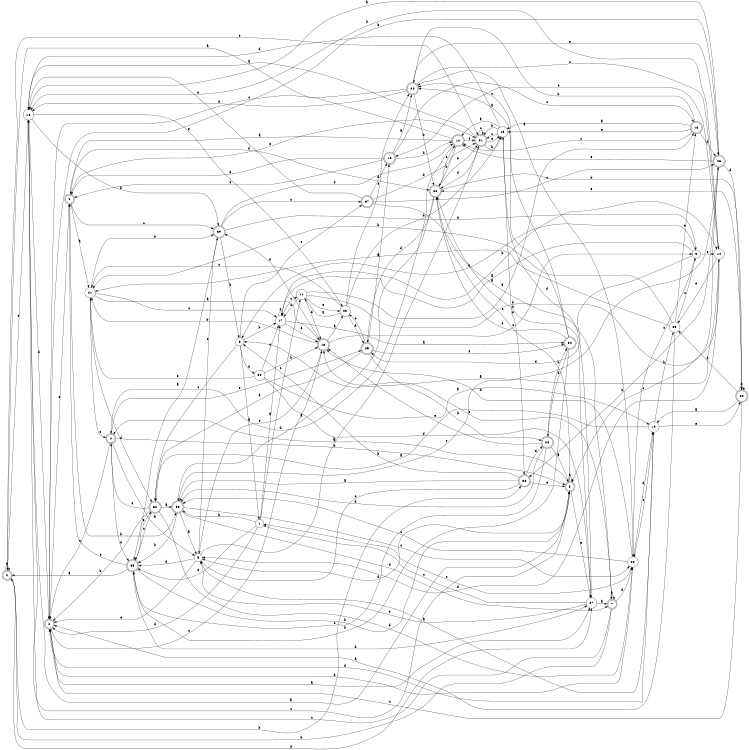 digraph n32_10 {
__start0 [label="" shape="none"];

rankdir=LR;
size="8,5";

s0 [style="rounded,filled", color="black", fillcolor="white" shape="doublecircle", label="0"];
s1 [style="filled", color="black", fillcolor="white" shape="circle", label="1"];
s2 [style="rounded,filled", color="black", fillcolor="white" shape="doublecircle", label="2"];
s3 [style="rounded,filled", color="black", fillcolor="white" shape="doublecircle", label="3"];
s4 [style="rounded,filled", color="black", fillcolor="white" shape="doublecircle", label="4"];
s5 [style="filled", color="black", fillcolor="white" shape="circle", label="5"];
s6 [style="rounded,filled", color="black", fillcolor="white" shape="doublecircle", label="6"];
s7 [style="rounded,filled", color="black", fillcolor="white" shape="doublecircle", label="7"];
s8 [style="filled", color="black", fillcolor="white" shape="circle", label="8"];
s9 [style="filled", color="black", fillcolor="white" shape="circle", label="9"];
s10 [style="rounded,filled", color="black", fillcolor="white" shape="doublecircle", label="10"];
s11 [style="filled", color="black", fillcolor="white" shape="circle", label="11"];
s12 [style="rounded,filled", color="black", fillcolor="white" shape="doublecircle", label="12"];
s13 [style="rounded,filled", color="black", fillcolor="white" shape="doublecircle", label="13"];
s14 [style="filled", color="black", fillcolor="white" shape="circle", label="14"];
s15 [style="filled", color="black", fillcolor="white" shape="circle", label="15"];
s16 [style="filled", color="black", fillcolor="white" shape="circle", label="16"];
s17 [style="filled", color="black", fillcolor="white" shape="circle", label="17"];
s18 [style="rounded,filled", color="black", fillcolor="white" shape="doublecircle", label="18"];
s19 [style="filled", color="black", fillcolor="white" shape="circle", label="19"];
s20 [style="filled", color="black", fillcolor="white" shape="circle", label="20"];
s21 [style="filled", color="black", fillcolor="white" shape="circle", label="21"];
s22 [style="rounded,filled", color="black", fillcolor="white" shape="doublecircle", label="22"];
s23 [style="filled", color="black", fillcolor="white" shape="circle", label="23"];
s24 [style="rounded,filled", color="black", fillcolor="white" shape="doublecircle", label="24"];
s25 [style="rounded,filled", color="black", fillcolor="white" shape="doublecircle", label="25"];
s26 [style="rounded,filled", color="black", fillcolor="white" shape="doublecircle", label="26"];
s27 [style="filled", color="black", fillcolor="white" shape="circle", label="27"];
s28 [style="rounded,filled", color="black", fillcolor="white" shape="doublecircle", label="28"];
s29 [style="rounded,filled", color="black", fillcolor="white" shape="doublecircle", label="29"];
s30 [style="rounded,filled", color="black", fillcolor="white" shape="doublecircle", label="30"];
s31 [style="rounded,filled", color="black", fillcolor="white" shape="doublecircle", label="31"];
s32 [style="rounded,filled", color="black", fillcolor="white" shape="doublecircle", label="32"];
s33 [style="filled", color="black", fillcolor="white" shape="circle", label="33"];
s34 [style="filled", color="black", fillcolor="white" shape="circle", label="34"];
s35 [style="rounded,filled", color="black", fillcolor="white" shape="doublecircle", label="35"];
s36 [style="rounded,filled", color="black", fillcolor="white" shape="doublecircle", label="36"];
s37 [style="rounded,filled", color="black", fillcolor="white" shape="doublecircle", label="37"];
s38 [style="rounded,filled", color="black", fillcolor="white" shape="doublecircle", label="38"];
s39 [style="rounded,filled", color="black", fillcolor="white" shape="doublecircle", label="39"];
s0 -> s0 [label="a"];
s0 -> s36 [label="b"];
s0 -> s16 [label="c"];
s0 -> s27 [label="d"];
s0 -> s31 [label="e"];
s1 -> s17 [label="a"];
s1 -> s38 [label="b"];
s1 -> s11 [label="c"];
s1 -> s2 [label="d"];
s1 -> s35 [label="e"];
s2 -> s27 [label="a"];
s2 -> s26 [label="b"];
s2 -> s13 [label="c"];
s2 -> s20 [label="d"];
s2 -> s6 [label="e"];
s3 -> s3 [label="a"];
s3 -> s4 [label="b"];
s3 -> s28 [label="c"];
s3 -> s5 [label="d"];
s3 -> s27 [label="e"];
s4 -> s5 [label="a"];
s4 -> s3 [label="b"];
s4 -> s2 [label="c"];
s4 -> s35 [label="d"];
s4 -> s25 [label="e"];
s5 -> s19 [label="a"];
s5 -> s31 [label="b"];
s5 -> s39 [label="c"];
s5 -> s35 [label="d"];
s5 -> s2 [label="e"];
s6 -> s21 [label="a"];
s6 -> s38 [label="b"];
s6 -> s39 [label="c"];
s6 -> s28 [label="d"];
s6 -> s31 [label="e"];
s7 -> s7 [label="a"];
s7 -> s0 [label="b"];
s7 -> s16 [label="c"];
s7 -> s20 [label="d"];
s7 -> s13 [label="e"];
s8 -> s1 [label="a"];
s8 -> s17 [label="b"];
s8 -> s30 [label="c"];
s8 -> s34 [label="d"];
s8 -> s37 [label="e"];
s9 -> s17 [label="a"];
s9 -> s8 [label="b"];
s9 -> s20 [label="c"];
s9 -> s25 [label="d"];
s9 -> s14 [label="e"];
s10 -> s24 [label="a"];
s10 -> s12 [label="b"];
s10 -> s18 [label="c"];
s10 -> s6 [label="d"];
s10 -> s6 [label="e"];
s11 -> s18 [label="a"];
s11 -> s14 [label="b"];
s11 -> s17 [label="c"];
s11 -> s13 [label="d"];
s11 -> s23 [label="e"];
s12 -> s6 [label="a"];
s12 -> s28 [label="b"];
s12 -> s2 [label="c"];
s12 -> s4 [label="d"];
s12 -> s31 [label="e"];
s13 -> s23 [label="a"];
s13 -> s21 [label="b"];
s13 -> s9 [label="c"];
s13 -> s39 [label="d"];
s13 -> s5 [label="e"];
s14 -> s8 [label="a"];
s14 -> s16 [label="b"];
s14 -> s10 [label="c"];
s14 -> s5 [label="d"];
s14 -> s33 [label="e"];
s15 -> s12 [label="a"];
s15 -> s31 [label="b"];
s15 -> s31 [label="c"];
s15 -> s16 [label="d"];
s15 -> s36 [label="e"];
s16 -> s3 [label="a"];
s16 -> s39 [label="b"];
s16 -> s3 [label="c"];
s16 -> s2 [label="d"];
s16 -> s23 [label="e"];
s17 -> s32 [label="a"];
s17 -> s14 [label="b"];
s17 -> s11 [label="c"];
s17 -> s17 [label="d"];
s17 -> s13 [label="e"];
s18 -> s15 [label="a"];
s18 -> s24 [label="b"];
s18 -> s12 [label="c"];
s18 -> s26 [label="d"];
s18 -> s15 [label="e"];
s19 -> s30 [label="a"];
s19 -> s33 [label="b"];
s19 -> s20 [label="c"];
s19 -> s2 [label="d"];
s19 -> s29 [label="e"];
s20 -> s24 [label="a"];
s20 -> s13 [label="b"];
s20 -> s38 [label="c"];
s20 -> s19 [label="d"];
s20 -> s1 [label="e"];
s21 -> s13 [label="a"];
s21 -> s39 [label="b"];
s21 -> s17 [label="c"];
s21 -> s30 [label="d"];
s21 -> s4 [label="e"];
s22 -> s3 [label="a"];
s22 -> s32 [label="b"];
s22 -> s35 [label="c"];
s22 -> s38 [label="d"];
s22 -> s13 [label="e"];
s23 -> s11 [label="a"];
s23 -> s15 [label="b"];
s23 -> s21 [label="c"];
s23 -> s25 [label="d"];
s23 -> s24 [label="e"];
s24 -> s0 [label="a"];
s24 -> s28 [label="b"];
s24 -> s14 [label="c"];
s24 -> s16 [label="d"];
s24 -> s26 [label="e"];
s25 -> s10 [label="a"];
s25 -> s22 [label="b"];
s25 -> s23 [label="c"];
s25 -> s30 [label="d"];
s25 -> s32 [label="e"];
s26 -> s16 [label="a"];
s26 -> s36 [label="b"];
s26 -> s3 [label="c"];
s26 -> s29 [label="d"];
s26 -> s12 [label="e"];
s27 -> s7 [label="a"];
s27 -> s28 [label="b"];
s27 -> s1 [label="c"];
s27 -> s15 [label="d"];
s27 -> s5 [label="e"];
s28 -> s38 [label="a"];
s28 -> s29 [label="b"];
s28 -> s12 [label="c"];
s28 -> s25 [label="d"];
s28 -> s31 [label="e"];
s29 -> s19 [label="a"];
s29 -> s29 [label="b"];
s29 -> s2 [label="c"];
s29 -> s33 [label="d"];
s29 -> s28 [label="e"];
s30 -> s38 [label="a"];
s30 -> s2 [label="b"];
s30 -> s35 [label="c"];
s30 -> s20 [label="d"];
s30 -> s4 [label="e"];
s31 -> s16 [label="a"];
s31 -> s15 [label="b"];
s31 -> s31 [label="c"];
s31 -> s28 [label="d"];
s31 -> s15 [label="e"];
s32 -> s24 [label="a"];
s32 -> s35 [label="b"];
s32 -> s24 [label="c"];
s32 -> s22 [label="d"];
s32 -> s28 [label="e"];
s33 -> s2 [label="a"];
s33 -> s21 [label="b"];
s33 -> s9 [label="c"];
s33 -> s21 [label="d"];
s33 -> s18 [label="e"];
s34 -> s19 [label="a"];
s34 -> s13 [label="b"];
s34 -> s17 [label="c"];
s34 -> s27 [label="d"];
s34 -> s21 [label="e"];
s35 -> s0 [label="a"];
s35 -> s3 [label="b"];
s35 -> s6 [label="c"];
s35 -> s27 [label="d"];
s35 -> s30 [label="e"];
s36 -> s38 [label="a"];
s36 -> s8 [label="b"];
s36 -> s5 [label="c"];
s36 -> s22 [label="d"];
s36 -> s3 [label="e"];
s37 -> s7 [label="a"];
s37 -> s31 [label="b"];
s37 -> s26 [label="c"];
s37 -> s10 [label="d"];
s37 -> s16 [label="e"];
s38 -> s5 [label="a"];
s38 -> s35 [label="b"];
s38 -> s20 [label="c"];
s38 -> s7 [label="d"];
s38 -> s26 [label="e"];
s39 -> s35 [label="a"];
s39 -> s8 [label="b"];
s39 -> s37 [label="c"];
s39 -> s9 [label="d"];
s39 -> s12 [label="e"];

}